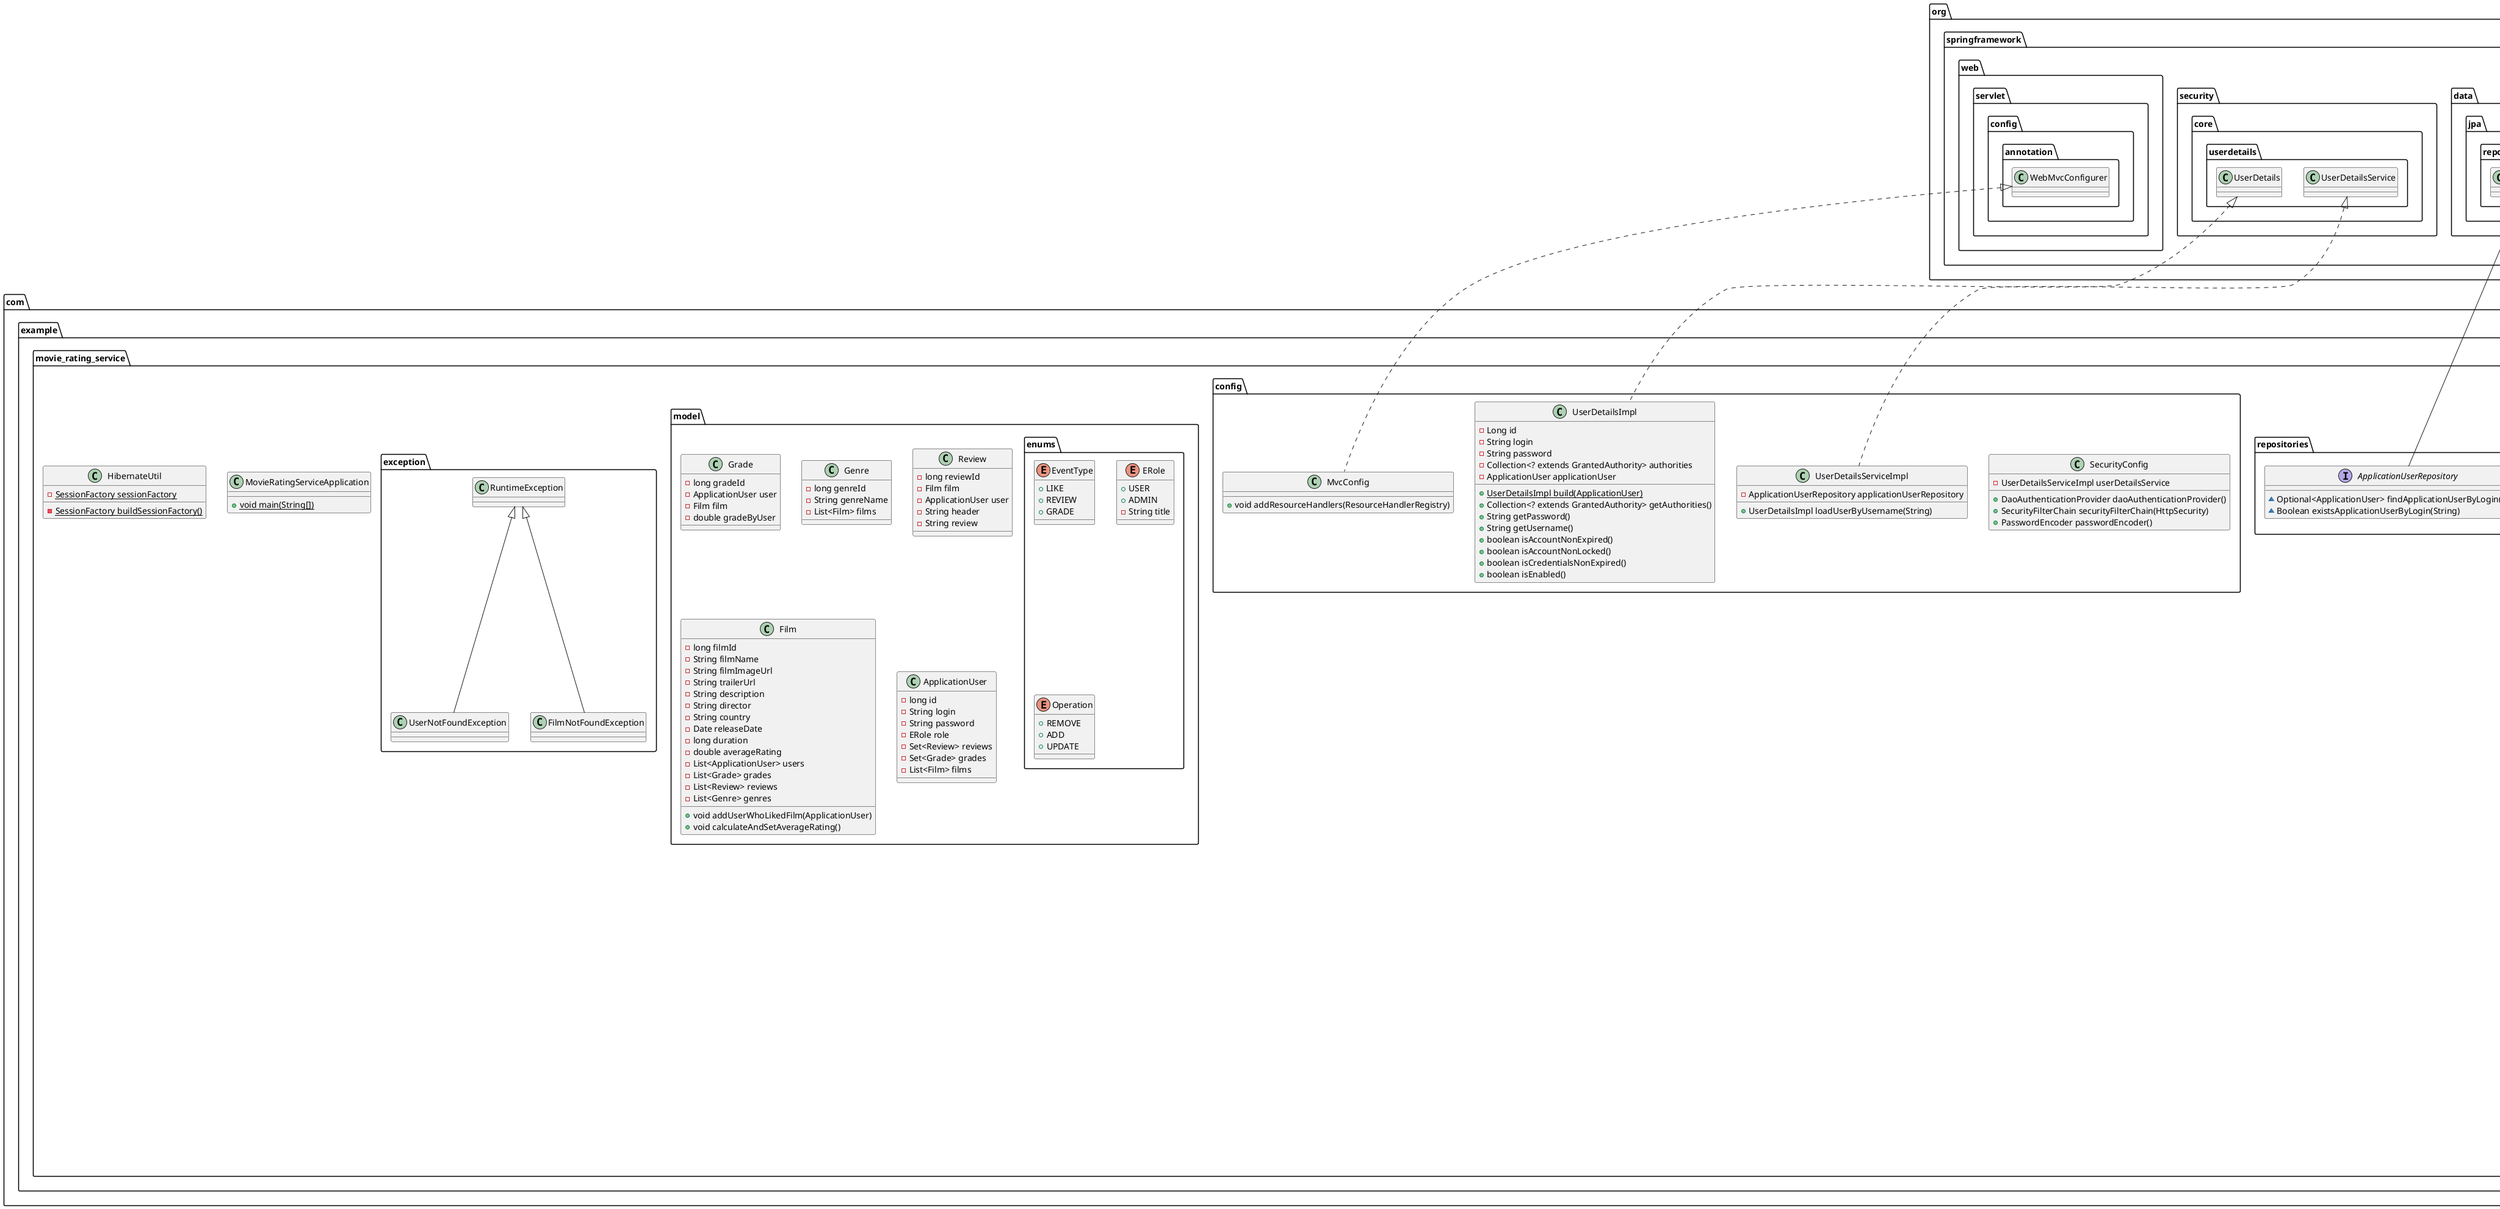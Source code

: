 @startuml
class com.example.movie_rating_service.service.ReviewService {
- ReviewRepository reviewRepository
+ List<Review> getAllReviews()
+ Review getReviewById(long)
+ void createReview(Review)
+ void updateReview(Long,Review)
+ void deleteReviewById(long)
+ Optional<Review> getReviewsByFilmId(Long)
+ boolean hasAlreadyReceivedUserReview(long,long)
+ List<Review> getReviewsByUserId(long)
}
class com.example.movie_rating_service.service.GenreService {
- GenreRepository genreRepository
+ List<Genre> getAllGenres()
+ Genre getGenreById(Long)
+ void createGenre(Genre)
+ void updateGenre(Long,Genre)
+ void deleteGenreById(long)
}
interface com.example.movie_rating_service.repositories.GenreRepository {
}
class com.example.movie_rating_service.config.SecurityConfig {
- UserDetailsServiceImpl userDetailsService
+ DaoAuthenticationProvider daoAuthenticationProvider()
+ SecurityFilterChain securityFilterChain(HttpSecurity)
+ PasswordEncoder passwordEncoder()
}
class com.example.movie_rating_service.model.Grade {
- long gradeId
- ApplicationUser user
- Film film
- double gradeByUser
}
class com.example.movie_rating_service.controller.ProfilePage {
- ApplicationUserService applicationUserService
- ReviewService reviewService
- GradeService gradeService
- FilmService filmService
+ String showUserProfile(Model,Principal)
+ String deleteReview(String)
}
class com.example.movie_rating_service.model.Genre {
- long genreId
- String genreName
- List<Film> films
}
class com.example.movie_rating_service.config.UserDetailsServiceImpl {
- ApplicationUserRepository applicationUserRepository
+ UserDetailsImpl loadUserByUsername(String)
}
class com.example.movie_rating_service.controller.HomePage {
- FilmService filmService
- GenreService genreService
+ String homePage(Model)
+ String homePage(Model,Genre,Integer,Integer,Double,Double)
}
class com.example.movie_rating_service.service.GradeService {
- GradeRepository gradeRepository
+ List<Grade> getAllGrades()
+ Grade getGradeById(long)
+ void createGrade(Grade)
+ void updateGrade(Long,Grade)
+ void deleteGradeById(long)
+ boolean hasUserAlreadyRatedFilm(long,long)
+ List<Grade> getGradesByUserId(long)
}
interface com.example.movie_rating_service.repositories.FilmRepository {
~ ArrayList<Film> findFilmsByGenresContainsAndReleaseDateBetweenAndAverageRatingBetween(Genre,Date,Date,double,double)
~ ArrayList<Film> findFilmsByReleaseDateBetweenAndAverageRatingBetween(Date,Date,double,double)
~ List<Film> findLikedFilmsByUserId(Long)
}
class com.example.movie_rating_service.controller.AdminPage {
- ApplicationUserService applicationUserService
- FilmService filmService
+ String showUserProfile(Model,Principal)
}
enum com.example.movie_rating_service.model.enums.EventType {
+  LIKE
+  REVIEW
+  GRADE
}
interface com.example.movie_rating_service.repositories.ReviewRepository {
~ Optional<Review> findReviewByFilmFilmId(long)
~ List<Review> findReviewsByUserId(long)
~ boolean existsByUserIdAndFilmFilmId(long,long)
}
class com.example.movie_rating_service.model.Review {
- long reviewId
- Film film
- ApplicationUser user
- String header
- String review
}
enum com.example.movie_rating_service.model.enums.ERole {
+  USER
+  ADMIN
- String title
}
class com.example.movie_rating_service.exception.FilmNotFoundException {
}
class com.example.movie_rating_service.controller.AuthController {
- ApplicationUserRepository applicationUserRepository
- ApplicationUserService applicationUserService
+ String signin()
+ String signup(Model)
+ String signup(ApplicationUser,Model)
}
class com.example.movie_rating_service.controller.ApplicationUserController {
- ApplicationUserService applicationUserService
+ List<ApplicationUser> getAllUsers()
+ ApplicationUser getUserById(long)
}
class com.example.movie_rating_service.MovieRatingServiceApplication {
+ {static} void main(String[])
}
class com.example.movie_rating_service.exception.UserNotFoundException {
}
class com.example.movie_rating_service.HibernateUtil {
- {static} SessionFactory sessionFactory
- {static} SessionFactory buildSessionFactory()
}
class com.example.movie_rating_service.service.ApplicationUserService {
- ApplicationUserRepository applicationUserRepository
- PasswordEncoder passwordEncoder
+ List<ApplicationUser> getAllUsers()
+ ApplicationUser getUserById(long)
+ void createUser(ApplicationUser)
+ Long findUserIdByUsername(String)
+ String findUserPasswordById(Long)
+ boolean checkPassword(Long,String)
}
class com.example.movie_rating_service.service.FilmService {
- FilmRepository filmRepository
- GenreService genreService
- ApplicationUserService applicationUserService
+ List<Film> getAllFilms()
+ Film getFilmById(long)
+ void createFilm(Film)
+ void updateFilm(Long,Film)
+ void deleteFilmById(long)
+ ArrayList<Film> findFilmsByGenresAndReleaseDateAndRating(Genre,Integer,Integer,Double,Double)
+ List<Long> getLikedFilmIdsByUserId(Long)
}
class com.example.movie_rating_service.model.Film {
- long filmId
- String filmName
- String filmImageUrl
- String trailerUrl
- String description
- String director
- String country
- Date releaseDate
- long duration
- double averageRating
- List<ApplicationUser> users
- List<Grade> grades
- List<Review> reviews
- List<Genre> genres
+ void addUserWhoLikedFilm(ApplicationUser)
+ void calculateAndSetAverageRating()
}
class com.example.movie_rating_service.model.ApplicationUser {
- long id
- String login
- String password
- ERole role
- Set<Review> reviews
- Set<Grade> grades
- List<Film> films
}
interface com.example.movie_rating_service.repositories.GradeRepository {
~ boolean existsByUserIdAndFilmFilmId(long,long)
~ List<Grade> findGradesByUserId(long)
}
class com.example.movie_rating_service.config.MvcConfig {
+ void addResourceHandlers(ResourceHandlerRegistry)
}
enum com.example.movie_rating_service.model.enums.Operation {
+  REMOVE
+  ADD
+  UPDATE
}
interface com.example.movie_rating_service.repositories.ApplicationUserRepository {
~ Optional<ApplicationUser> findApplicationUserByLogin(String)
~ Boolean existsApplicationUserByLogin(String)
}
class com.example.movie_rating_service.config.UserDetailsImpl {
- Long id
- String login
- String password
- Collection<? extends GrantedAuthority> authorities
- ApplicationUser applicationUser
+ {static} UserDetailsImpl build(ApplicationUser)
+ Collection<? extends GrantedAuthority> getAuthorities()
+ String getPassword()
+ String getUsername()
+ boolean isAccountNonExpired()
+ boolean isAccountNonLocked()
+ boolean isCredentialsNonExpired()
+ boolean isEnabled()
}
class com.example.movie_rating_service.controller.FilmPage {
- FilmService filmService
- GenreService genreService
- ApplicationUserService applicationUserService
- GradeService gradeService
- ReviewService reviewService
+ String getFilmDetails(Long,Model,HttpServletRequest)
+ ResponseEntity<String> likeMovie(long,long)
+ ResponseEntity<String> submitGrade(Map<String,Object>)
+ ResponseEntity<String> submitReview(Map<String,Object>)
}


org.springframework.data.jpa.repository.JpaRepository <|-- com.example.movie_rating_service.repositories.GenreRepository
org.springframework.security.core.userdetails.UserDetailsService <|.. com.example.movie_rating_service.config.UserDetailsServiceImpl
org.springframework.data.jpa.repository.JpaRepository <|-- com.example.movie_rating_service.repositories.FilmRepository
org.springframework.data.jpa.repository.JpaRepository <|-- com.example.movie_rating_service.repositories.ReviewRepository
com.example.movie_rating_service.exception.RuntimeException <|-- com.example.movie_rating_service.exception.FilmNotFoundException
com.example.movie_rating_service.exception.RuntimeException <|-- com.example.movie_rating_service.exception.UserNotFoundException
org.springframework.data.jpa.repository.JpaRepository <|-- com.example.movie_rating_service.repositories.GradeRepository
org.springframework.web.servlet.config.annotation.WebMvcConfigurer <|.. com.example.movie_rating_service.config.MvcConfig
org.springframework.data.jpa.repository.JpaRepository <|-- com.example.movie_rating_service.repositories.ApplicationUserRepository
org.springframework.security.core.userdetails.UserDetails <|.. com.example.movie_rating_service.config.UserDetailsImpl
@enduml